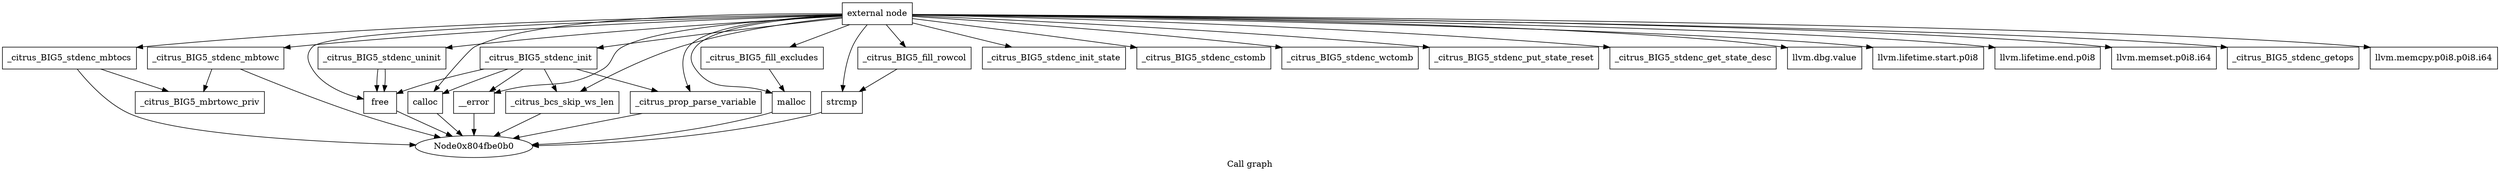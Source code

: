 digraph "Call graph" {
	label="Call graph";

	Node0x804fbe080 [shape=record,label="{external node}"];
	Node0x804fbe080 -> Node0x804fbe110;
	Node0x804fbe080 -> Node0x804fbe350;
	Node0x804fbe080 -> Node0x804fbe3b0;
	Node0x804fbe080 -> Node0x804fbe410;
	Node0x804fbe080 -> Node0x804fbe4d0;
	Node0x804fbe080 -> Node0x804fbe530;
	Node0x804fbe080 -> Node0x804fbe590;
	Node0x804fbe080 -> Node0x804fbe5f0;
	Node0x804fbe080 -> Node0x804fbe650;
	Node0x804fbe080 -> Node0x804fbe6b0;
	Node0x804fbe080 -> Node0x804fbe710;
	Node0x804fbe080 -> Node0x804fbe770;
	Node0x804fbe080 -> Node0x804fbe2f0;
	Node0x804fbe080 -> Node0x804fbe170;
	Node0x804fbe080 -> Node0x804fbe1d0;
	Node0x804fbe080 -> Node0x804fbe7d0;
	Node0x804fbe080 -> Node0x804fbe230;
	Node0x804fbe080 -> Node0x804fbe290;
	Node0x804fbe080 -> Node0x804fbe830;
	Node0x804fbe080 -> Node0x804fbe8f0;
	Node0x804fbe080 -> Node0x804fbe950;
	Node0x804fbe080 -> Node0x804fbe890;
	Node0x804fbe080 -> Node0x804fbe9b0;
	Node0x804fbe080 -> Node0x804fbea10;
	Node0x804fbe110 [shape=record,label="{_citrus_BIG5_stdenc_init}"];
	Node0x804fbe110 -> Node0x804fbe170;
	Node0x804fbe110 -> Node0x804fbe1d0;
	Node0x804fbe110 -> Node0x804fbe230;
	Node0x804fbe110 -> Node0x804fbe290;
	Node0x804fbe110 -> Node0x804fbe2f0;
	Node0x804fbe350 [shape=record,label="{_citrus_BIG5_stdenc_uninit}"];
	Node0x804fbe350 -> Node0x804fbe2f0;
	Node0x804fbe350 -> Node0x804fbe2f0;
	Node0x804fbe3b0 [shape=record,label="{_citrus_BIG5_stdenc_init_state}"];
	Node0x804fbe410 [shape=record,label="{_citrus_BIG5_stdenc_mbtocs}"];
	Node0x804fbe410 -> Node0x804fbe470;
	Node0x804fbe410 -> Node0x804fbe0b0;
	Node0x804fbe4d0 [shape=record,label="{_citrus_BIG5_stdenc_cstomb}"];
	Node0x804fbe530 [shape=record,label="{_citrus_BIG5_stdenc_mbtowc}"];
	Node0x804fbe530 -> Node0x804fbe470;
	Node0x804fbe530 -> Node0x804fbe0b0;
	Node0x804fbe590 [shape=record,label="{_citrus_BIG5_stdenc_wctomb}"];
	Node0x804fbe5f0 [shape=record,label="{_citrus_BIG5_stdenc_put_state_reset}"];
	Node0x804fbe650 [shape=record,label="{_citrus_BIG5_stdenc_get_state_desc}"];
	Node0x804fbe6b0 [shape=record,label="{llvm.dbg.value}"];
	Node0x804fbe470 [shape=record,label="{_citrus_BIG5_mbrtowc_priv}"];
	Node0x804fbe710 [shape=record,label="{llvm.lifetime.start.p0i8}"];
	Node0x804fbe770 [shape=record,label="{llvm.lifetime.end.p0i8}"];
	Node0x804fbe2f0 [shape=record,label="{free}"];
	Node0x804fbe2f0 -> Node0x804fbe0b0;
	Node0x804fbe170 [shape=record,label="{calloc}"];
	Node0x804fbe170 -> Node0x804fbe0b0;
	Node0x804fbe1d0 [shape=record,label="{__error}"];
	Node0x804fbe1d0 -> Node0x804fbe0b0;
	Node0x804fbe7d0 [shape=record,label="{llvm.memset.p0i8.i64}"];
	Node0x804fbe230 [shape=record,label="{_citrus_bcs_skip_ws_len}"];
	Node0x804fbe230 -> Node0x804fbe0b0;
	Node0x804fbe290 [shape=record,label="{_citrus_prop_parse_variable}"];
	Node0x804fbe290 -> Node0x804fbe0b0;
	Node0x804fbe830 [shape=record,label="{_citrus_BIG5_fill_rowcol}"];
	Node0x804fbe830 -> Node0x804fbe890;
	Node0x804fbe8f0 [shape=record,label="{_citrus_BIG5_fill_excludes}"];
	Node0x804fbe8f0 -> Node0x804fbe950;
	Node0x804fbe950 [shape=record,label="{malloc}"];
	Node0x804fbe950 -> Node0x804fbe0b0;
	Node0x804fbe890 [shape=record,label="{strcmp}"];
	Node0x804fbe890 -> Node0x804fbe0b0;
	Node0x804fbe9b0 [shape=record,label="{_citrus_BIG5_stdenc_getops}"];
	Node0x804fbea10 [shape=record,label="{llvm.memcpy.p0i8.p0i8.i64}"];
}
